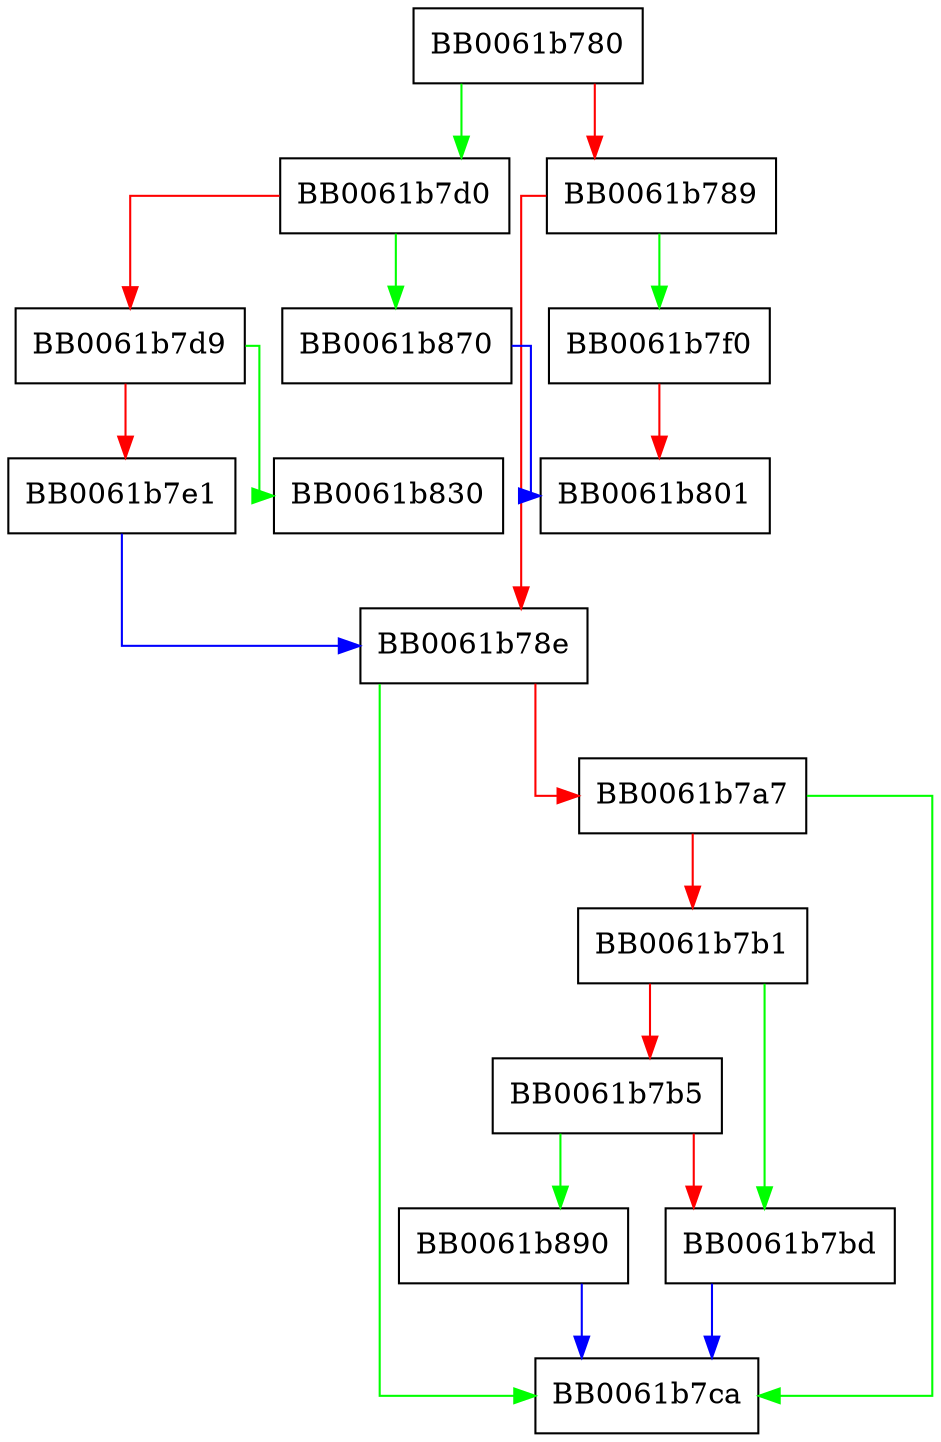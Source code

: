 digraph ossl_do_PVK_header {
  node [shape="box"];
  graph [splines=ortho];
  BB0061b780 -> BB0061b7d0 [color="green"];
  BB0061b780 -> BB0061b789 [color="red"];
  BB0061b789 -> BB0061b7f0 [color="green"];
  BB0061b789 -> BB0061b78e [color="red"];
  BB0061b78e -> BB0061b7ca [color="green"];
  BB0061b78e -> BB0061b7a7 [color="red"];
  BB0061b7a7 -> BB0061b7ca [color="green"];
  BB0061b7a7 -> BB0061b7b1 [color="red"];
  BB0061b7b1 -> BB0061b7bd [color="green"];
  BB0061b7b1 -> BB0061b7b5 [color="red"];
  BB0061b7b5 -> BB0061b890 [color="green"];
  BB0061b7b5 -> BB0061b7bd [color="red"];
  BB0061b7bd -> BB0061b7ca [color="blue"];
  BB0061b7d0 -> BB0061b870 [color="green"];
  BB0061b7d0 -> BB0061b7d9 [color="red"];
  BB0061b7d9 -> BB0061b830 [color="green"];
  BB0061b7d9 -> BB0061b7e1 [color="red"];
  BB0061b7e1 -> BB0061b78e [color="blue"];
  BB0061b7f0 -> BB0061b801 [color="red"];
  BB0061b870 -> BB0061b801 [color="blue"];
  BB0061b890 -> BB0061b7ca [color="blue"];
}